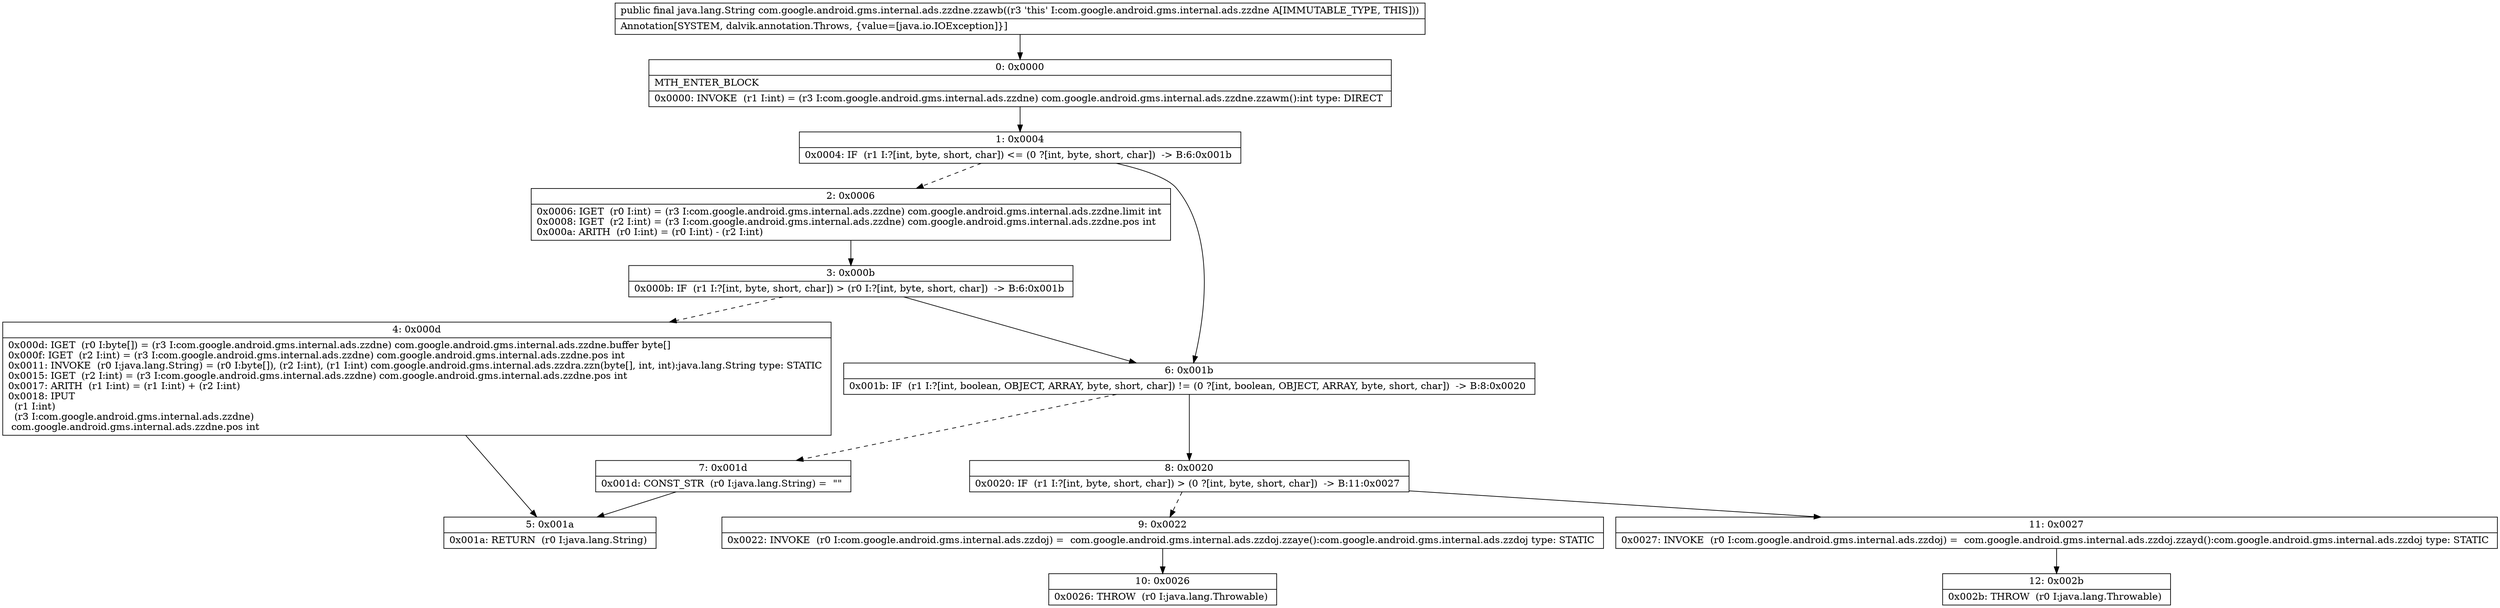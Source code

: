 digraph "CFG forcom.google.android.gms.internal.ads.zzdne.zzawb()Ljava\/lang\/String;" {
Node_0 [shape=record,label="{0\:\ 0x0000|MTH_ENTER_BLOCK\l|0x0000: INVOKE  (r1 I:int) = (r3 I:com.google.android.gms.internal.ads.zzdne) com.google.android.gms.internal.ads.zzdne.zzawm():int type: DIRECT \l}"];
Node_1 [shape=record,label="{1\:\ 0x0004|0x0004: IF  (r1 I:?[int, byte, short, char]) \<= (0 ?[int, byte, short, char])  \-\> B:6:0x001b \l}"];
Node_2 [shape=record,label="{2\:\ 0x0006|0x0006: IGET  (r0 I:int) = (r3 I:com.google.android.gms.internal.ads.zzdne) com.google.android.gms.internal.ads.zzdne.limit int \l0x0008: IGET  (r2 I:int) = (r3 I:com.google.android.gms.internal.ads.zzdne) com.google.android.gms.internal.ads.zzdne.pos int \l0x000a: ARITH  (r0 I:int) = (r0 I:int) \- (r2 I:int) \l}"];
Node_3 [shape=record,label="{3\:\ 0x000b|0x000b: IF  (r1 I:?[int, byte, short, char]) \> (r0 I:?[int, byte, short, char])  \-\> B:6:0x001b \l}"];
Node_4 [shape=record,label="{4\:\ 0x000d|0x000d: IGET  (r0 I:byte[]) = (r3 I:com.google.android.gms.internal.ads.zzdne) com.google.android.gms.internal.ads.zzdne.buffer byte[] \l0x000f: IGET  (r2 I:int) = (r3 I:com.google.android.gms.internal.ads.zzdne) com.google.android.gms.internal.ads.zzdne.pos int \l0x0011: INVOKE  (r0 I:java.lang.String) = (r0 I:byte[]), (r2 I:int), (r1 I:int) com.google.android.gms.internal.ads.zzdra.zzn(byte[], int, int):java.lang.String type: STATIC \l0x0015: IGET  (r2 I:int) = (r3 I:com.google.android.gms.internal.ads.zzdne) com.google.android.gms.internal.ads.zzdne.pos int \l0x0017: ARITH  (r1 I:int) = (r1 I:int) + (r2 I:int) \l0x0018: IPUT  \l  (r1 I:int)\l  (r3 I:com.google.android.gms.internal.ads.zzdne)\l com.google.android.gms.internal.ads.zzdne.pos int \l}"];
Node_5 [shape=record,label="{5\:\ 0x001a|0x001a: RETURN  (r0 I:java.lang.String) \l}"];
Node_6 [shape=record,label="{6\:\ 0x001b|0x001b: IF  (r1 I:?[int, boolean, OBJECT, ARRAY, byte, short, char]) != (0 ?[int, boolean, OBJECT, ARRAY, byte, short, char])  \-\> B:8:0x0020 \l}"];
Node_7 [shape=record,label="{7\:\ 0x001d|0x001d: CONST_STR  (r0 I:java.lang.String) =  \"\" \l}"];
Node_8 [shape=record,label="{8\:\ 0x0020|0x0020: IF  (r1 I:?[int, byte, short, char]) \> (0 ?[int, byte, short, char])  \-\> B:11:0x0027 \l}"];
Node_9 [shape=record,label="{9\:\ 0x0022|0x0022: INVOKE  (r0 I:com.google.android.gms.internal.ads.zzdoj) =  com.google.android.gms.internal.ads.zzdoj.zzaye():com.google.android.gms.internal.ads.zzdoj type: STATIC \l}"];
Node_10 [shape=record,label="{10\:\ 0x0026|0x0026: THROW  (r0 I:java.lang.Throwable) \l}"];
Node_11 [shape=record,label="{11\:\ 0x0027|0x0027: INVOKE  (r0 I:com.google.android.gms.internal.ads.zzdoj) =  com.google.android.gms.internal.ads.zzdoj.zzayd():com.google.android.gms.internal.ads.zzdoj type: STATIC \l}"];
Node_12 [shape=record,label="{12\:\ 0x002b|0x002b: THROW  (r0 I:java.lang.Throwable) \l}"];
MethodNode[shape=record,label="{public final java.lang.String com.google.android.gms.internal.ads.zzdne.zzawb((r3 'this' I:com.google.android.gms.internal.ads.zzdne A[IMMUTABLE_TYPE, THIS]))  | Annotation[SYSTEM, dalvik.annotation.Throws, \{value=[java.io.IOException]\}]\l}"];
MethodNode -> Node_0;
Node_0 -> Node_1;
Node_1 -> Node_2[style=dashed];
Node_1 -> Node_6;
Node_2 -> Node_3;
Node_3 -> Node_4[style=dashed];
Node_3 -> Node_6;
Node_4 -> Node_5;
Node_6 -> Node_7[style=dashed];
Node_6 -> Node_8;
Node_7 -> Node_5;
Node_8 -> Node_9[style=dashed];
Node_8 -> Node_11;
Node_9 -> Node_10;
Node_11 -> Node_12;
}

